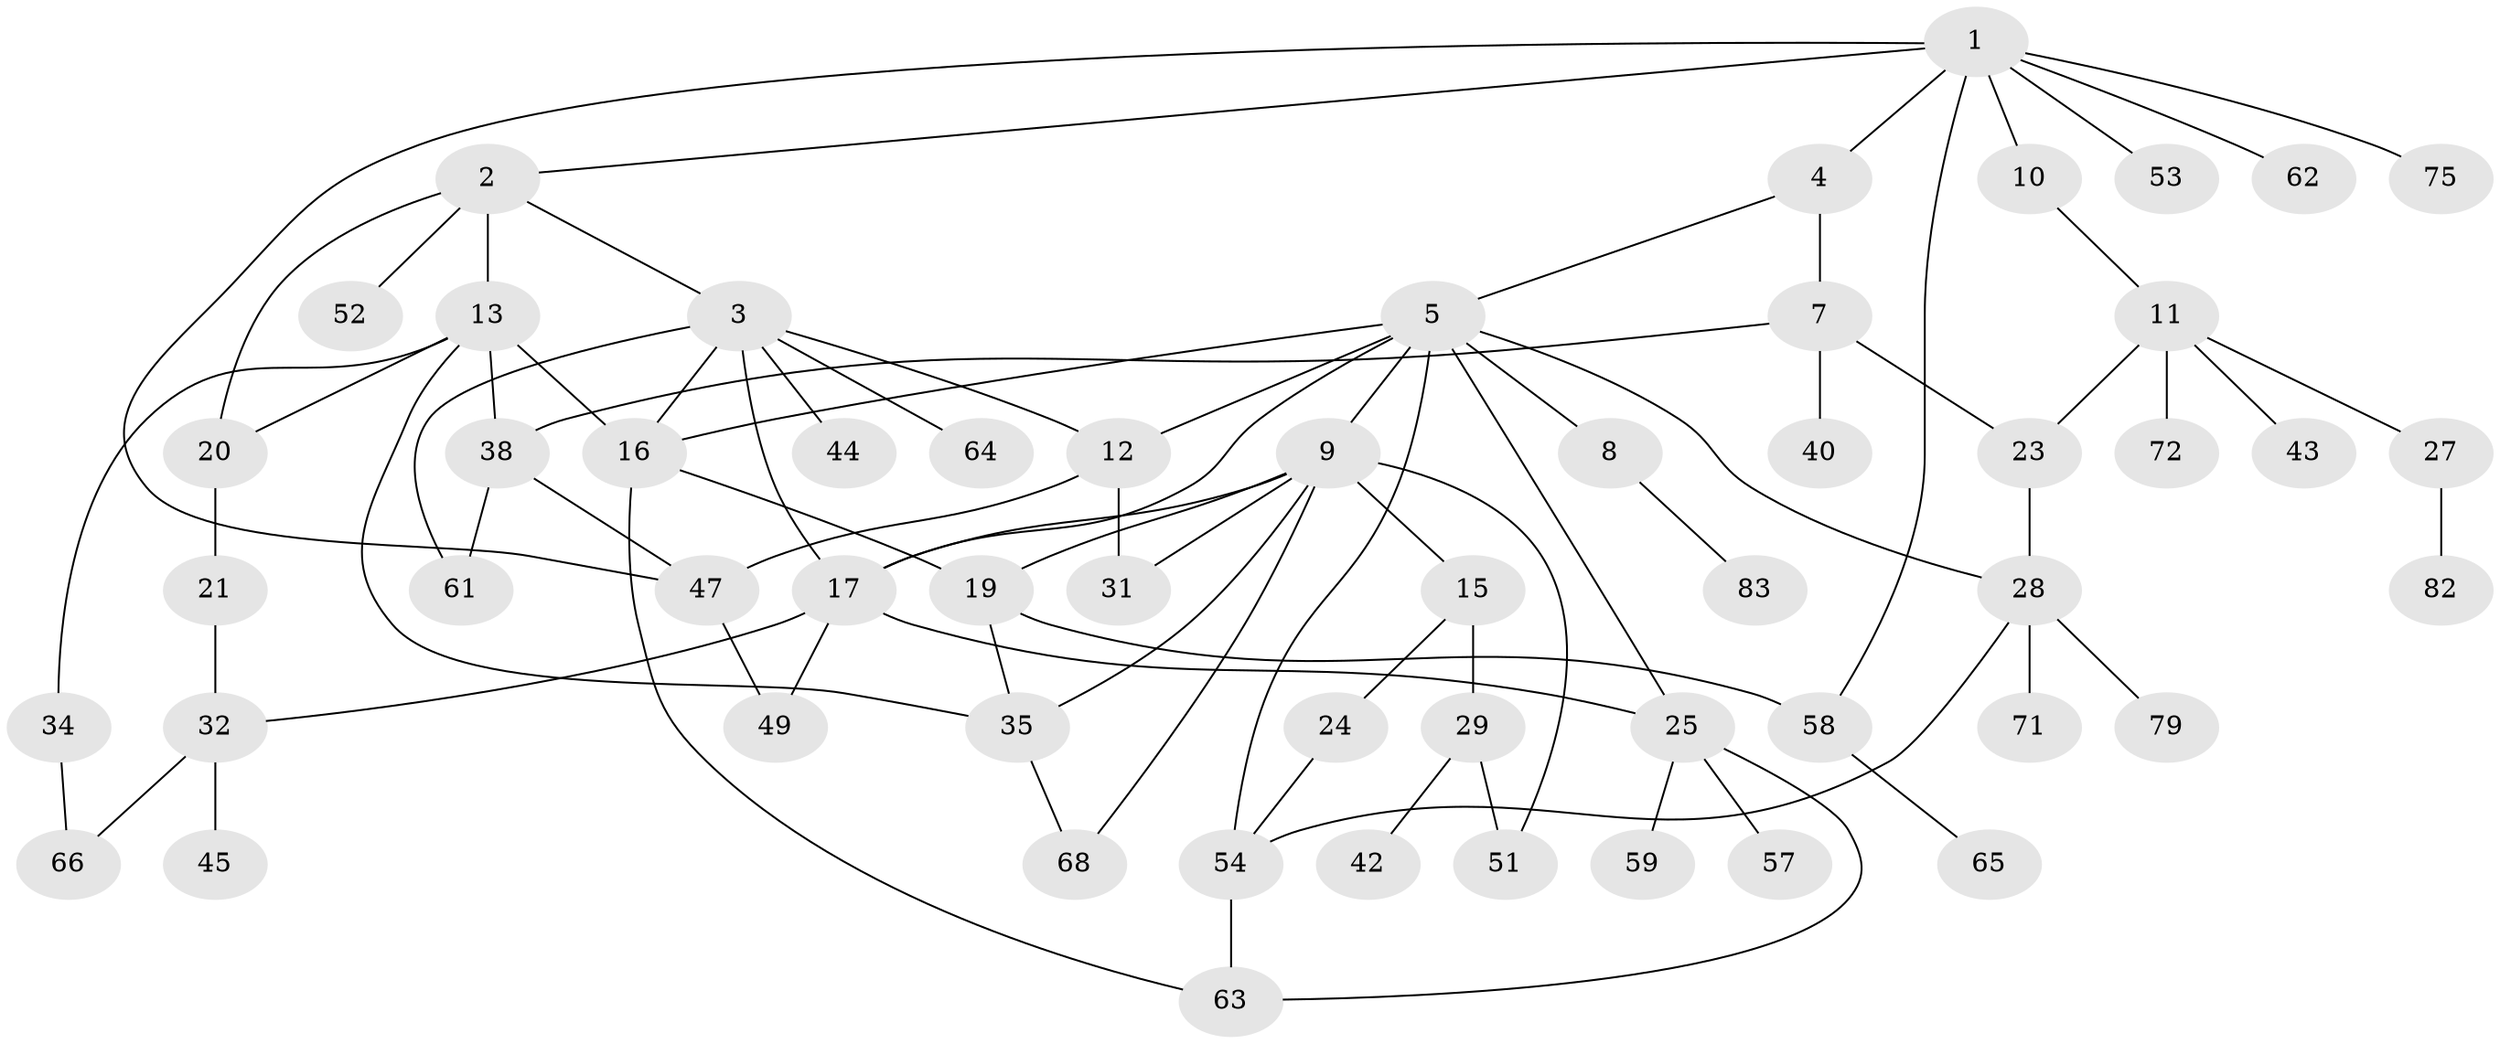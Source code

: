 // original degree distribution, {6: 0.023809523809523808, 5: 0.03571428571428571, 4: 0.16666666666666666, 8: 0.023809523809523808, 3: 0.17857142857142858, 2: 0.3333333333333333, 1: 0.23809523809523808}
// Generated by graph-tools (version 1.1) at 2025/10/02/27/25 16:10:53]
// undirected, 56 vertices, 82 edges
graph export_dot {
graph [start="1"]
  node [color=gray90,style=filled];
  1 [super="+56"];
  2 [super="+14"];
  3 [super="+6"];
  4 [super="+80"];
  5 [super="+41"];
  7 [super="+26"];
  8 [super="+78"];
  9 [super="+67"];
  10;
  11 [super="+22"];
  12;
  13 [super="+18"];
  15;
  16 [super="+39"];
  17 [super="+37"];
  19;
  20 [super="+81"];
  21;
  23;
  24 [super="+30"];
  25 [super="+48"];
  27 [super="+36"];
  28 [super="+84"];
  29 [super="+33"];
  31;
  32 [super="+77"];
  34;
  35 [super="+76"];
  38 [super="+55"];
  40;
  42 [super="+46"];
  43;
  44;
  45;
  47 [super="+74"];
  49 [super="+50"];
  51 [super="+60"];
  52;
  53;
  54 [super="+69"];
  57;
  58;
  59;
  61 [super="+73"];
  62;
  63 [super="+70"];
  64;
  65;
  66;
  68;
  71;
  72;
  75;
  79;
  82;
  83;
  1 -- 2;
  1 -- 4;
  1 -- 10;
  1 -- 47;
  1 -- 53;
  1 -- 58;
  1 -- 75;
  1 -- 62;
  2 -- 3;
  2 -- 13;
  2 -- 52;
  2 -- 20;
  3 -- 12;
  3 -- 16;
  3 -- 17;
  3 -- 44;
  3 -- 64;
  3 -- 61;
  4 -- 5;
  4 -- 7;
  5 -- 8;
  5 -- 9;
  5 -- 12;
  5 -- 16;
  5 -- 28;
  5 -- 17;
  5 -- 25;
  5 -- 54;
  7 -- 38;
  7 -- 40;
  7 -- 23;
  8 -- 83;
  9 -- 15;
  9 -- 35;
  9 -- 51;
  9 -- 68;
  9 -- 19;
  9 -- 17;
  9 -- 31;
  10 -- 11;
  11 -- 23;
  11 -- 72;
  11 -- 27;
  11 -- 43;
  12 -- 31;
  12 -- 47;
  13 -- 20;
  13 -- 34;
  13 -- 38;
  13 -- 16;
  13 -- 35;
  15 -- 24;
  15 -- 29;
  16 -- 19;
  16 -- 63;
  17 -- 25;
  17 -- 32;
  17 -- 49;
  19 -- 35;
  19 -- 58;
  20 -- 21;
  21 -- 32;
  23 -- 28;
  24 -- 54;
  25 -- 63;
  25 -- 59;
  25 -- 57;
  27 -- 82;
  28 -- 71;
  28 -- 79;
  28 -- 54;
  29 -- 42;
  29 -- 51;
  32 -- 45;
  32 -- 66;
  34 -- 66;
  35 -- 68;
  38 -- 47;
  38 -- 61;
  47 -- 49;
  54 -- 63;
  58 -- 65;
}
